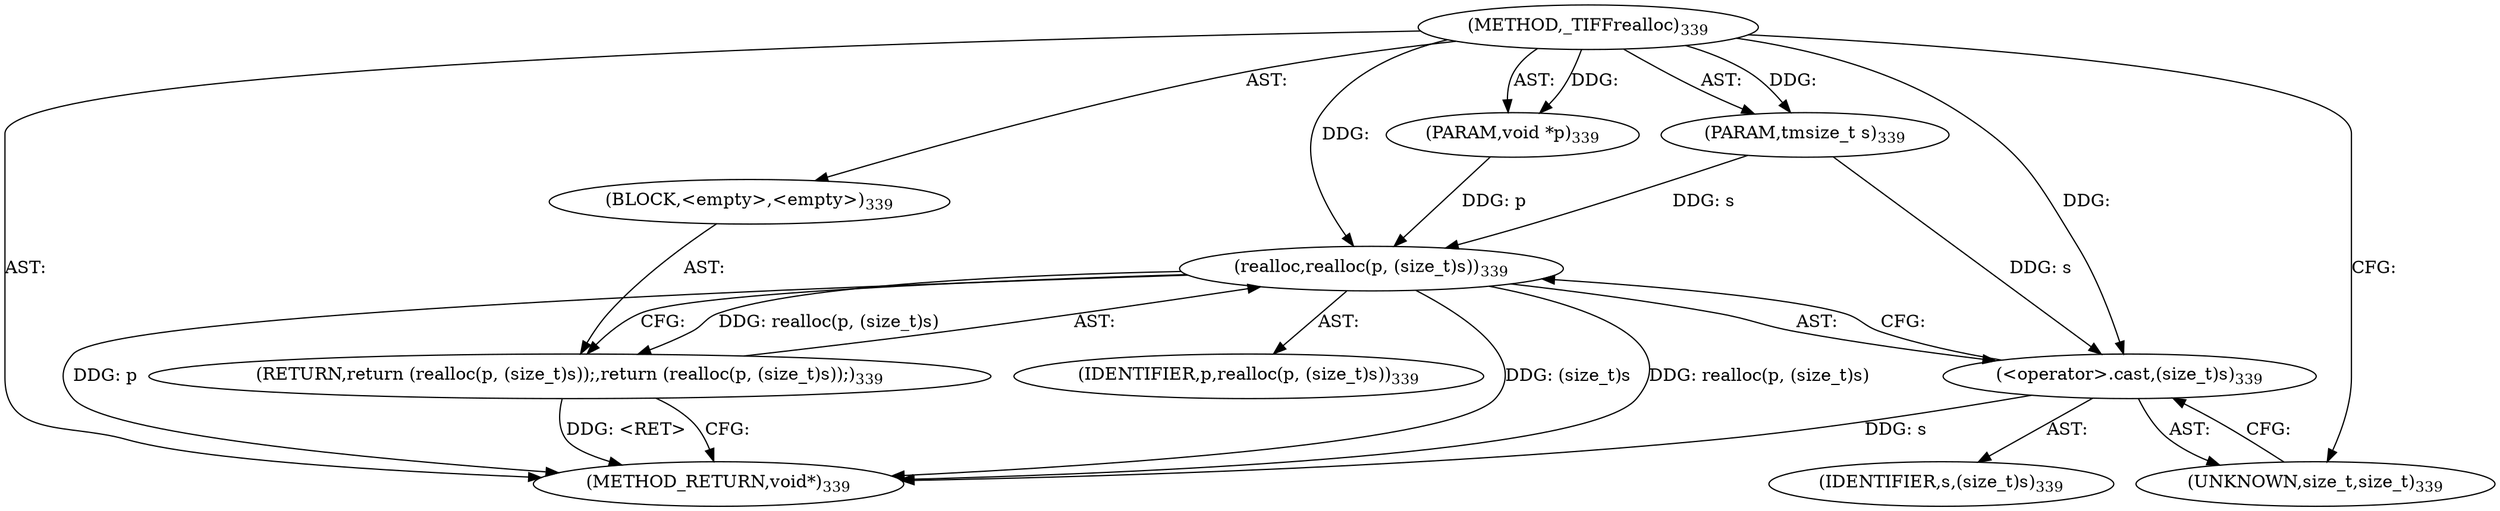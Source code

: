 digraph "_TIFFrealloc" {  
"34156" [label = <(METHOD,_TIFFrealloc)<SUB>339</SUB>> ]
"34157" [label = <(PARAM,void *p)<SUB>339</SUB>> ]
"34158" [label = <(PARAM,tmsize_t s)<SUB>339</SUB>> ]
"34159" [label = <(BLOCK,&lt;empty&gt;,&lt;empty&gt;)<SUB>339</SUB>> ]
"34160" [label = <(RETURN,return (realloc(p, (size_t)s));,return (realloc(p, (size_t)s));)<SUB>339</SUB>> ]
"34161" [label = <(realloc,realloc(p, (size_t)s))<SUB>339</SUB>> ]
"34162" [label = <(IDENTIFIER,p,realloc(p, (size_t)s))<SUB>339</SUB>> ]
"34163" [label = <(&lt;operator&gt;.cast,(size_t)s)<SUB>339</SUB>> ]
"34164" [label = <(UNKNOWN,size_t,size_t)<SUB>339</SUB>> ]
"34165" [label = <(IDENTIFIER,s,(size_t)s)<SUB>339</SUB>> ]
"34166" [label = <(METHOD_RETURN,void*)<SUB>339</SUB>> ]
  "34156" -> "34157"  [ label = "AST: "] 
  "34156" -> "34158"  [ label = "AST: "] 
  "34156" -> "34159"  [ label = "AST: "] 
  "34156" -> "34166"  [ label = "AST: "] 
  "34159" -> "34160"  [ label = "AST: "] 
  "34160" -> "34161"  [ label = "AST: "] 
  "34161" -> "34162"  [ label = "AST: "] 
  "34161" -> "34163"  [ label = "AST: "] 
  "34163" -> "34164"  [ label = "AST: "] 
  "34163" -> "34165"  [ label = "AST: "] 
  "34160" -> "34166"  [ label = "CFG: "] 
  "34161" -> "34160"  [ label = "CFG: "] 
  "34163" -> "34161"  [ label = "CFG: "] 
  "34164" -> "34163"  [ label = "CFG: "] 
  "34156" -> "34164"  [ label = "CFG: "] 
  "34160" -> "34166"  [ label = "DDG: &lt;RET&gt;"] 
  "34161" -> "34166"  [ label = "DDG: p"] 
  "34163" -> "34166"  [ label = "DDG: s"] 
  "34161" -> "34166"  [ label = "DDG: (size_t)s"] 
  "34161" -> "34166"  [ label = "DDG: realloc(p, (size_t)s)"] 
  "34156" -> "34157"  [ label = "DDG: "] 
  "34156" -> "34158"  [ label = "DDG: "] 
  "34161" -> "34160"  [ label = "DDG: realloc(p, (size_t)s)"] 
  "34157" -> "34161"  [ label = "DDG: p"] 
  "34156" -> "34161"  [ label = "DDG: "] 
  "34158" -> "34161"  [ label = "DDG: s"] 
  "34158" -> "34163"  [ label = "DDG: s"] 
  "34156" -> "34163"  [ label = "DDG: "] 
}
